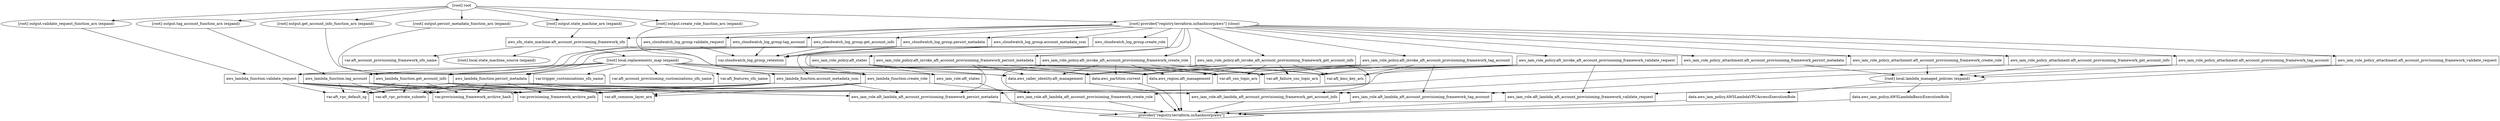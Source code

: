 digraph {
	compound = "true"
	newrank = "true"
	subgraph "root" {
		"[root] aws_cloudwatch_log_group.account_metadata_ssm (expand)" [label = "aws_cloudwatch_log_group.account_metadata_ssm", shape = "box"]
		"[root] aws_cloudwatch_log_group.create_role (expand)" [label = "aws_cloudwatch_log_group.create_role", shape = "box"]
		"[root] aws_cloudwatch_log_group.get_account_info (expand)" [label = "aws_cloudwatch_log_group.get_account_info", shape = "box"]
		"[root] aws_cloudwatch_log_group.persist_metadata (expand)" [label = "aws_cloudwatch_log_group.persist_metadata", shape = "box"]
		"[root] aws_cloudwatch_log_group.tag_account (expand)" [label = "aws_cloudwatch_log_group.tag_account", shape = "box"]
		"[root] aws_cloudwatch_log_group.validate_request (expand)" [label = "aws_cloudwatch_log_group.validate_request", shape = "box"]
		"[root] aws_iam_role.aft_lambda_aft_account_provisioning_framework_create_role (expand)" [label = "aws_iam_role.aft_lambda_aft_account_provisioning_framework_create_role", shape = "box"]
		"[root] aws_iam_role.aft_lambda_aft_account_provisioning_framework_get_account_info (expand)" [label = "aws_iam_role.aft_lambda_aft_account_provisioning_framework_get_account_info", shape = "box"]
		"[root] aws_iam_role.aft_lambda_aft_account_provisioning_framework_persist_metadata (expand)" [label = "aws_iam_role.aft_lambda_aft_account_provisioning_framework_persist_metadata", shape = "box"]
		"[root] aws_iam_role.aft_lambda_aft_account_provisioning_framework_tag_account (expand)" [label = "aws_iam_role.aft_lambda_aft_account_provisioning_framework_tag_account", shape = "box"]
		"[root] aws_iam_role.aft_lambda_aft_account_provisioning_framework_validate_request (expand)" [label = "aws_iam_role.aft_lambda_aft_account_provisioning_framework_validate_request", shape = "box"]
		"[root] aws_iam_role.aft_states (expand)" [label = "aws_iam_role.aft_states", shape = "box"]
		"[root] aws_iam_role_policy.aft_invoke_aft_account_provisioning_framework_create_role (expand)" [label = "aws_iam_role_policy.aft_invoke_aft_account_provisioning_framework_create_role", shape = "box"]
		"[root] aws_iam_role_policy.aft_invoke_aft_account_provisioning_framework_get_account_info (expand)" [label = "aws_iam_role_policy.aft_invoke_aft_account_provisioning_framework_get_account_info", shape = "box"]
		"[root] aws_iam_role_policy.aft_invoke_aft_account_provisioning_framework_persist_metadata (expand)" [label = "aws_iam_role_policy.aft_invoke_aft_account_provisioning_framework_persist_metadata", shape = "box"]
		"[root] aws_iam_role_policy.aft_invoke_aft_account_provisioning_framework_tag_account (expand)" [label = "aws_iam_role_policy.aft_invoke_aft_account_provisioning_framework_tag_account", shape = "box"]
		"[root] aws_iam_role_policy.aft_invoke_aft_account_provisioning_framework_validate_request (expand)" [label = "aws_iam_role_policy.aft_invoke_aft_account_provisioning_framework_validate_request", shape = "box"]
		"[root] aws_iam_role_policy.aft_states (expand)" [label = "aws_iam_role_policy.aft_states", shape = "box"]
		"[root] aws_iam_role_policy_attachment.aft_account_provisioning_framework_create_role (expand)" [label = "aws_iam_role_policy_attachment.aft_account_provisioning_framework_create_role", shape = "box"]
		"[root] aws_iam_role_policy_attachment.aft_account_provisioning_framework_get_account_info (expand)" [label = "aws_iam_role_policy_attachment.aft_account_provisioning_framework_get_account_info", shape = "box"]
		"[root] aws_iam_role_policy_attachment.aft_account_provisioning_framework_persist_metadata (expand)" [label = "aws_iam_role_policy_attachment.aft_account_provisioning_framework_persist_metadata", shape = "box"]
		"[root] aws_iam_role_policy_attachment.aft_account_provisioning_framework_tag_account (expand)" [label = "aws_iam_role_policy_attachment.aft_account_provisioning_framework_tag_account", shape = "box"]
		"[root] aws_iam_role_policy_attachment.aft_account_provisioning_framework_validate_request (expand)" [label = "aws_iam_role_policy_attachment.aft_account_provisioning_framework_validate_request", shape = "box"]
		"[root] aws_lambda_function.account_metadata_ssm (expand)" [label = "aws_lambda_function.account_metadata_ssm", shape = "box"]
		"[root] aws_lambda_function.create_role (expand)" [label = "aws_lambda_function.create_role", shape = "box"]
		"[root] aws_lambda_function.get_account_info (expand)" [label = "aws_lambda_function.get_account_info", shape = "box"]
		"[root] aws_lambda_function.persist_metadata (expand)" [label = "aws_lambda_function.persist_metadata", shape = "box"]
		"[root] aws_lambda_function.tag_account (expand)" [label = "aws_lambda_function.tag_account", shape = "box"]
		"[root] aws_lambda_function.validate_request (expand)" [label = "aws_lambda_function.validate_request", shape = "box"]
		"[root] aws_sfn_state_machine.aft_account_provisioning_framework_sfn (expand)" [label = "aws_sfn_state_machine.aft_account_provisioning_framework_sfn", shape = "box"]
		"[root] data.aws_caller_identity.aft_management (expand)" [label = "data.aws_caller_identity.aft_management", shape = "box"]
		"[root] data.aws_iam_policy.AWSLambdaBasicExecutionRole (expand)" [label = "data.aws_iam_policy.AWSLambdaBasicExecutionRole", shape = "box"]
		"[root] data.aws_iam_policy.AWSLambdaVPCAccessExecutionRole (expand)" [label = "data.aws_iam_policy.AWSLambdaVPCAccessExecutionRole", shape = "box"]
		"[root] data.aws_partition.current (expand)" [label = "data.aws_partition.current", shape = "box"]
		"[root] data.aws_region.aft_management (expand)" [label = "data.aws_region.aft_management", shape = "box"]
		"[root] provider[\"registry.terraform.io/hashicorp/aws\"]" [label = "provider[\"registry.terraform.io/hashicorp/aws\"]", shape = "diamond"]
		"[root] var.aft_account_provisioning_customizations_sfn_name" [label = "var.aft_account_provisioning_customizations_sfn_name", shape = "note"]
		"[root] var.aft_account_provisioning_framework_sfn_name" [label = "var.aft_account_provisioning_framework_sfn_name", shape = "note"]
		"[root] var.aft_common_layer_arn" [label = "var.aft_common_layer_arn", shape = "note"]
		"[root] var.aft_failure_sns_topic_arn" [label = "var.aft_failure_sns_topic_arn", shape = "note"]
		"[root] var.aft_features_sfn_name" [label = "var.aft_features_sfn_name", shape = "note"]
		"[root] var.aft_kms_key_arn" [label = "var.aft_kms_key_arn", shape = "note"]
		"[root] var.aft_sns_topic_arn" [label = "var.aft_sns_topic_arn", shape = "note"]
		"[root] var.aft_vpc_default_sg" [label = "var.aft_vpc_default_sg", shape = "note"]
		"[root] var.aft_vpc_private_subnets" [label = "var.aft_vpc_private_subnets", shape = "note"]
		"[root] var.cloudwatch_log_group_retention" [label = "var.cloudwatch_log_group_retention", shape = "note"]
		"[root] var.provisioning_framework_archive_hash" [label = "var.provisioning_framework_archive_hash", shape = "note"]
		"[root] var.provisioning_framework_archive_path" [label = "var.provisioning_framework_archive_path", shape = "note"]
		"[root] var.trigger_customizations_sfn_name" [label = "var.trigger_customizations_sfn_name", shape = "note"]
		"[root] aws_cloudwatch_log_group.account_metadata_ssm (expand)" -> "[root] aws_lambda_function.account_metadata_ssm (expand)"
		"[root] aws_cloudwatch_log_group.account_metadata_ssm (expand)" -> "[root] var.cloudwatch_log_group_retention"
		"[root] aws_cloudwatch_log_group.create_role (expand)" -> "[root] aws_lambda_function.create_role (expand)"
		"[root] aws_cloudwatch_log_group.create_role (expand)" -> "[root] var.cloudwatch_log_group_retention"
		"[root] aws_cloudwatch_log_group.get_account_info (expand)" -> "[root] aws_lambda_function.get_account_info (expand)"
		"[root] aws_cloudwatch_log_group.get_account_info (expand)" -> "[root] var.cloudwatch_log_group_retention"
		"[root] aws_cloudwatch_log_group.persist_metadata (expand)" -> "[root] aws_lambda_function.persist_metadata (expand)"
		"[root] aws_cloudwatch_log_group.persist_metadata (expand)" -> "[root] var.cloudwatch_log_group_retention"
		"[root] aws_cloudwatch_log_group.tag_account (expand)" -> "[root] aws_lambda_function.tag_account (expand)"
		"[root] aws_cloudwatch_log_group.tag_account (expand)" -> "[root] var.cloudwatch_log_group_retention"
		"[root] aws_cloudwatch_log_group.validate_request (expand)" -> "[root] aws_lambda_function.validate_request (expand)"
		"[root] aws_cloudwatch_log_group.validate_request (expand)" -> "[root] var.cloudwatch_log_group_retention"
		"[root] aws_iam_role.aft_lambda_aft_account_provisioning_framework_create_role (expand)" -> "[root] provider[\"registry.terraform.io/hashicorp/aws\"]"
		"[root] aws_iam_role.aft_lambda_aft_account_provisioning_framework_get_account_info (expand)" -> "[root] provider[\"registry.terraform.io/hashicorp/aws\"]"
		"[root] aws_iam_role.aft_lambda_aft_account_provisioning_framework_persist_metadata (expand)" -> "[root] provider[\"registry.terraform.io/hashicorp/aws\"]"
		"[root] aws_iam_role.aft_lambda_aft_account_provisioning_framework_tag_account (expand)" -> "[root] provider[\"registry.terraform.io/hashicorp/aws\"]"
		"[root] aws_iam_role.aft_lambda_aft_account_provisioning_framework_validate_request (expand)" -> "[root] provider[\"registry.terraform.io/hashicorp/aws\"]"
		"[root] aws_iam_role.aft_states (expand)" -> "[root] provider[\"registry.terraform.io/hashicorp/aws\"]"
		"[root] aws_iam_role_policy.aft_invoke_aft_account_provisioning_framework_create_role (expand)" -> "[root] aws_iam_role.aft_lambda_aft_account_provisioning_framework_create_role (expand)"
		"[root] aws_iam_role_policy.aft_invoke_aft_account_provisioning_framework_create_role (expand)" -> "[root] data.aws_caller_identity.aft_management (expand)"
		"[root] aws_iam_role_policy.aft_invoke_aft_account_provisioning_framework_create_role (expand)" -> "[root] data.aws_partition.current (expand)"
		"[root] aws_iam_role_policy.aft_invoke_aft_account_provisioning_framework_create_role (expand)" -> "[root] data.aws_region.aft_management (expand)"
		"[root] aws_iam_role_policy.aft_invoke_aft_account_provisioning_framework_create_role (expand)" -> "[root] var.aft_failure_sns_topic_arn"
		"[root] aws_iam_role_policy.aft_invoke_aft_account_provisioning_framework_create_role (expand)" -> "[root] var.aft_kms_key_arn"
		"[root] aws_iam_role_policy.aft_invoke_aft_account_provisioning_framework_create_role (expand)" -> "[root] var.aft_sns_topic_arn"
		"[root] aws_iam_role_policy.aft_invoke_aft_account_provisioning_framework_get_account_info (expand)" -> "[root] aws_iam_role.aft_lambda_aft_account_provisioning_framework_get_account_info (expand)"
		"[root] aws_iam_role_policy.aft_invoke_aft_account_provisioning_framework_get_account_info (expand)" -> "[root] data.aws_caller_identity.aft_management (expand)"
		"[root] aws_iam_role_policy.aft_invoke_aft_account_provisioning_framework_get_account_info (expand)" -> "[root] data.aws_partition.current (expand)"
		"[root] aws_iam_role_policy.aft_invoke_aft_account_provisioning_framework_get_account_info (expand)" -> "[root] data.aws_region.aft_management (expand)"
		"[root] aws_iam_role_policy.aft_invoke_aft_account_provisioning_framework_get_account_info (expand)" -> "[root] var.aft_failure_sns_topic_arn"
		"[root] aws_iam_role_policy.aft_invoke_aft_account_provisioning_framework_get_account_info (expand)" -> "[root] var.aft_kms_key_arn"
		"[root] aws_iam_role_policy.aft_invoke_aft_account_provisioning_framework_get_account_info (expand)" -> "[root] var.aft_sns_topic_arn"
		"[root] aws_iam_role_policy.aft_invoke_aft_account_provisioning_framework_persist_metadata (expand)" -> "[root] aws_iam_role.aft_lambda_aft_account_provisioning_framework_persist_metadata (expand)"
		"[root] aws_iam_role_policy.aft_invoke_aft_account_provisioning_framework_persist_metadata (expand)" -> "[root] data.aws_caller_identity.aft_management (expand)"
		"[root] aws_iam_role_policy.aft_invoke_aft_account_provisioning_framework_persist_metadata (expand)" -> "[root] data.aws_partition.current (expand)"
		"[root] aws_iam_role_policy.aft_invoke_aft_account_provisioning_framework_persist_metadata (expand)" -> "[root] data.aws_region.aft_management (expand)"
		"[root] aws_iam_role_policy.aft_invoke_aft_account_provisioning_framework_persist_metadata (expand)" -> "[root] var.aft_failure_sns_topic_arn"
		"[root] aws_iam_role_policy.aft_invoke_aft_account_provisioning_framework_persist_metadata (expand)" -> "[root] var.aft_kms_key_arn"
		"[root] aws_iam_role_policy.aft_invoke_aft_account_provisioning_framework_persist_metadata (expand)" -> "[root] var.aft_sns_topic_arn"
		"[root] aws_iam_role_policy.aft_invoke_aft_account_provisioning_framework_tag_account (expand)" -> "[root] aws_iam_role.aft_lambda_aft_account_provisioning_framework_tag_account (expand)"
		"[root] aws_iam_role_policy.aft_invoke_aft_account_provisioning_framework_tag_account (expand)" -> "[root] data.aws_caller_identity.aft_management (expand)"
		"[root] aws_iam_role_policy.aft_invoke_aft_account_provisioning_framework_tag_account (expand)" -> "[root] data.aws_partition.current (expand)"
		"[root] aws_iam_role_policy.aft_invoke_aft_account_provisioning_framework_tag_account (expand)" -> "[root] data.aws_region.aft_management (expand)"
		"[root] aws_iam_role_policy.aft_invoke_aft_account_provisioning_framework_tag_account (expand)" -> "[root] var.aft_failure_sns_topic_arn"
		"[root] aws_iam_role_policy.aft_invoke_aft_account_provisioning_framework_tag_account (expand)" -> "[root] var.aft_kms_key_arn"
		"[root] aws_iam_role_policy.aft_invoke_aft_account_provisioning_framework_tag_account (expand)" -> "[root] var.aft_sns_topic_arn"
		"[root] aws_iam_role_policy.aft_invoke_aft_account_provisioning_framework_validate_request (expand)" -> "[root] aws_iam_role.aft_lambda_aft_account_provisioning_framework_validate_request (expand)"
		"[root] aws_iam_role_policy.aft_invoke_aft_account_provisioning_framework_validate_request (expand)" -> "[root] data.aws_caller_identity.aft_management (expand)"
		"[root] aws_iam_role_policy.aft_invoke_aft_account_provisioning_framework_validate_request (expand)" -> "[root] data.aws_partition.current (expand)"
		"[root] aws_iam_role_policy.aft_invoke_aft_account_provisioning_framework_validate_request (expand)" -> "[root] data.aws_region.aft_management (expand)"
		"[root] aws_iam_role_policy.aft_invoke_aft_account_provisioning_framework_validate_request (expand)" -> "[root] var.aft_failure_sns_topic_arn"
		"[root] aws_iam_role_policy.aft_invoke_aft_account_provisioning_framework_validate_request (expand)" -> "[root] var.aft_kms_key_arn"
		"[root] aws_iam_role_policy.aft_invoke_aft_account_provisioning_framework_validate_request (expand)" -> "[root] var.aft_sns_topic_arn"
		"[root] aws_iam_role_policy.aft_states (expand)" -> "[root] aws_iam_role.aft_states (expand)"
		"[root] aws_iam_role_policy.aft_states (expand)" -> "[root] data.aws_caller_identity.aft_management (expand)"
		"[root] aws_iam_role_policy.aft_states (expand)" -> "[root] data.aws_partition.current (expand)"
		"[root] aws_iam_role_policy.aft_states (expand)" -> "[root] data.aws_region.aft_management (expand)"
		"[root] aws_iam_role_policy_attachment.aft_account_provisioning_framework_create_role (expand)" -> "[root] aws_iam_role.aft_lambda_aft_account_provisioning_framework_create_role (expand)"
		"[root] aws_iam_role_policy_attachment.aft_account_provisioning_framework_create_role (expand)" -> "[root] local.lambda_managed_policies (expand)"
		"[root] aws_iam_role_policy_attachment.aft_account_provisioning_framework_get_account_info (expand)" -> "[root] aws_iam_role.aft_lambda_aft_account_provisioning_framework_get_account_info (expand)"
		"[root] aws_iam_role_policy_attachment.aft_account_provisioning_framework_get_account_info (expand)" -> "[root] local.lambda_managed_policies (expand)"
		"[root] aws_iam_role_policy_attachment.aft_account_provisioning_framework_persist_metadata (expand)" -> "[root] aws_iam_role.aft_lambda_aft_account_provisioning_framework_persist_metadata (expand)"
		"[root] aws_iam_role_policy_attachment.aft_account_provisioning_framework_persist_metadata (expand)" -> "[root] local.lambda_managed_policies (expand)"
		"[root] aws_iam_role_policy_attachment.aft_account_provisioning_framework_tag_account (expand)" -> "[root] aws_iam_role.aft_lambda_aft_account_provisioning_framework_tag_account (expand)"
		"[root] aws_iam_role_policy_attachment.aft_account_provisioning_framework_tag_account (expand)" -> "[root] local.lambda_managed_policies (expand)"
		"[root] aws_iam_role_policy_attachment.aft_account_provisioning_framework_validate_request (expand)" -> "[root] aws_iam_role.aft_lambda_aft_account_provisioning_framework_validate_request (expand)"
		"[root] aws_iam_role_policy_attachment.aft_account_provisioning_framework_validate_request (expand)" -> "[root] local.lambda_managed_policies (expand)"
		"[root] aws_lambda_function.account_metadata_ssm (expand)" -> "[root] aws_iam_role.aft_lambda_aft_account_provisioning_framework_persist_metadata (expand)"
		"[root] aws_lambda_function.account_metadata_ssm (expand)" -> "[root] var.aft_common_layer_arn"
		"[root] aws_lambda_function.account_metadata_ssm (expand)" -> "[root] var.aft_vpc_default_sg"
		"[root] aws_lambda_function.account_metadata_ssm (expand)" -> "[root] var.aft_vpc_private_subnets"
		"[root] aws_lambda_function.account_metadata_ssm (expand)" -> "[root] var.provisioning_framework_archive_hash"
		"[root] aws_lambda_function.account_metadata_ssm (expand)" -> "[root] var.provisioning_framework_archive_path"
		"[root] aws_lambda_function.create_role (expand)" -> "[root] aws_iam_role.aft_lambda_aft_account_provisioning_framework_create_role (expand)"
		"[root] aws_lambda_function.create_role (expand)" -> "[root] var.aft_common_layer_arn"
		"[root] aws_lambda_function.create_role (expand)" -> "[root] var.aft_vpc_default_sg"
		"[root] aws_lambda_function.create_role (expand)" -> "[root] var.aft_vpc_private_subnets"
		"[root] aws_lambda_function.create_role (expand)" -> "[root] var.provisioning_framework_archive_hash"
		"[root] aws_lambda_function.create_role (expand)" -> "[root] var.provisioning_framework_archive_path"
		"[root] aws_lambda_function.get_account_info (expand)" -> "[root] aws_iam_role.aft_lambda_aft_account_provisioning_framework_get_account_info (expand)"
		"[root] aws_lambda_function.get_account_info (expand)" -> "[root] var.aft_common_layer_arn"
		"[root] aws_lambda_function.get_account_info (expand)" -> "[root] var.aft_vpc_default_sg"
		"[root] aws_lambda_function.get_account_info (expand)" -> "[root] var.aft_vpc_private_subnets"
		"[root] aws_lambda_function.get_account_info (expand)" -> "[root] var.provisioning_framework_archive_hash"
		"[root] aws_lambda_function.get_account_info (expand)" -> "[root] var.provisioning_framework_archive_path"
		"[root] aws_lambda_function.persist_metadata (expand)" -> "[root] aws_iam_role.aft_lambda_aft_account_provisioning_framework_persist_metadata (expand)"
		"[root] aws_lambda_function.persist_metadata (expand)" -> "[root] var.aft_common_layer_arn"
		"[root] aws_lambda_function.persist_metadata (expand)" -> "[root] var.aft_vpc_default_sg"
		"[root] aws_lambda_function.persist_metadata (expand)" -> "[root] var.aft_vpc_private_subnets"
		"[root] aws_lambda_function.persist_metadata (expand)" -> "[root] var.provisioning_framework_archive_hash"
		"[root] aws_lambda_function.persist_metadata (expand)" -> "[root] var.provisioning_framework_archive_path"
		"[root] aws_lambda_function.tag_account (expand)" -> "[root] aws_iam_role.aft_lambda_aft_account_provisioning_framework_tag_account (expand)"
		"[root] aws_lambda_function.tag_account (expand)" -> "[root] var.aft_common_layer_arn"
		"[root] aws_lambda_function.tag_account (expand)" -> "[root] var.aft_vpc_default_sg"
		"[root] aws_lambda_function.tag_account (expand)" -> "[root] var.aft_vpc_private_subnets"
		"[root] aws_lambda_function.tag_account (expand)" -> "[root] var.provisioning_framework_archive_hash"
		"[root] aws_lambda_function.tag_account (expand)" -> "[root] var.provisioning_framework_archive_path"
		"[root] aws_lambda_function.validate_request (expand)" -> "[root] aws_iam_role.aft_lambda_aft_account_provisioning_framework_validate_request (expand)"
		"[root] aws_lambda_function.validate_request (expand)" -> "[root] var.aft_common_layer_arn"
		"[root] aws_lambda_function.validate_request (expand)" -> "[root] var.aft_vpc_default_sg"
		"[root] aws_lambda_function.validate_request (expand)" -> "[root] var.aft_vpc_private_subnets"
		"[root] aws_lambda_function.validate_request (expand)" -> "[root] var.provisioning_framework_archive_hash"
		"[root] aws_lambda_function.validate_request (expand)" -> "[root] var.provisioning_framework_archive_path"
		"[root] aws_sfn_state_machine.aft_account_provisioning_framework_sfn (expand)" -> "[root] aws_iam_role.aft_states (expand)"
		"[root] aws_sfn_state_machine.aft_account_provisioning_framework_sfn (expand)" -> "[root] local.replacements_map (expand)"
		"[root] aws_sfn_state_machine.aft_account_provisioning_framework_sfn (expand)" -> "[root] local.state_machine_source (expand)"
		"[root] aws_sfn_state_machine.aft_account_provisioning_framework_sfn (expand)" -> "[root] var.aft_account_provisioning_framework_sfn_name"
		"[root] data.aws_caller_identity.aft_management (expand)" -> "[root] provider[\"registry.terraform.io/hashicorp/aws\"]"
		"[root] data.aws_iam_policy.AWSLambdaBasicExecutionRole (expand)" -> "[root] provider[\"registry.terraform.io/hashicorp/aws\"]"
		"[root] data.aws_iam_policy.AWSLambdaVPCAccessExecutionRole (expand)" -> "[root] provider[\"registry.terraform.io/hashicorp/aws\"]"
		"[root] data.aws_partition.current (expand)" -> "[root] provider[\"registry.terraform.io/hashicorp/aws\"]"
		"[root] data.aws_region.aft_management (expand)" -> "[root] provider[\"registry.terraform.io/hashicorp/aws\"]"
		"[root] local.lambda_managed_policies (expand)" -> "[root] data.aws_iam_policy.AWSLambdaBasicExecutionRole (expand)"
		"[root] local.lambda_managed_policies (expand)" -> "[root] data.aws_iam_policy.AWSLambdaVPCAccessExecutionRole (expand)"
		"[root] local.replacements_map (expand)" -> "[root] aws_lambda_function.account_metadata_ssm (expand)"
		"[root] local.replacements_map (expand)" -> "[root] aws_lambda_function.create_role (expand)"
		"[root] local.replacements_map (expand)" -> "[root] aws_lambda_function.get_account_info (expand)"
		"[root] local.replacements_map (expand)" -> "[root] aws_lambda_function.persist_metadata (expand)"
		"[root] local.replacements_map (expand)" -> "[root] aws_lambda_function.tag_account (expand)"
		"[root] local.replacements_map (expand)" -> "[root] aws_lambda_function.validate_request (expand)"
		"[root] local.replacements_map (expand)" -> "[root] data.aws_caller_identity.aft_management (expand)"
		"[root] local.replacements_map (expand)" -> "[root] data.aws_partition.current (expand)"
		"[root] local.replacements_map (expand)" -> "[root] data.aws_region.aft_management (expand)"
		"[root] local.replacements_map (expand)" -> "[root] var.aft_account_provisioning_customizations_sfn_name"
		"[root] local.replacements_map (expand)" -> "[root] var.aft_failure_sns_topic_arn"
		"[root] local.replacements_map (expand)" -> "[root] var.aft_features_sfn_name"
		"[root] local.replacements_map (expand)" -> "[root] var.aft_sns_topic_arn"
		"[root] local.replacements_map (expand)" -> "[root] var.trigger_customizations_sfn_name"
		"[root] output.create_role_function_arn (expand)" -> "[root] aws_lambda_function.create_role (expand)"
		"[root] output.get_account_info_function_arn (expand)" -> "[root] aws_lambda_function.get_account_info (expand)"
		"[root] output.persist_metadata_function_arn (expand)" -> "[root] aws_lambda_function.persist_metadata (expand)"
		"[root] output.state_machine_arn (expand)" -> "[root] aws_sfn_state_machine.aft_account_provisioning_framework_sfn (expand)"
		"[root] output.tag_account_function_arn (expand)" -> "[root] aws_lambda_function.tag_account (expand)"
		"[root] output.validate_request_function_arn (expand)" -> "[root] aws_lambda_function.validate_request (expand)"
		"[root] provider[\"registry.terraform.io/hashicorp/aws\"] (close)" -> "[root] aws_cloudwatch_log_group.account_metadata_ssm (expand)"
		"[root] provider[\"registry.terraform.io/hashicorp/aws\"] (close)" -> "[root] aws_cloudwatch_log_group.create_role (expand)"
		"[root] provider[\"registry.terraform.io/hashicorp/aws\"] (close)" -> "[root] aws_cloudwatch_log_group.get_account_info (expand)"
		"[root] provider[\"registry.terraform.io/hashicorp/aws\"] (close)" -> "[root] aws_cloudwatch_log_group.persist_metadata (expand)"
		"[root] provider[\"registry.terraform.io/hashicorp/aws\"] (close)" -> "[root] aws_cloudwatch_log_group.tag_account (expand)"
		"[root] provider[\"registry.terraform.io/hashicorp/aws\"] (close)" -> "[root] aws_cloudwatch_log_group.validate_request (expand)"
		"[root] provider[\"registry.terraform.io/hashicorp/aws\"] (close)" -> "[root] aws_iam_role_policy.aft_invoke_aft_account_provisioning_framework_create_role (expand)"
		"[root] provider[\"registry.terraform.io/hashicorp/aws\"] (close)" -> "[root] aws_iam_role_policy.aft_invoke_aft_account_provisioning_framework_get_account_info (expand)"
		"[root] provider[\"registry.terraform.io/hashicorp/aws\"] (close)" -> "[root] aws_iam_role_policy.aft_invoke_aft_account_provisioning_framework_persist_metadata (expand)"
		"[root] provider[\"registry.terraform.io/hashicorp/aws\"] (close)" -> "[root] aws_iam_role_policy.aft_invoke_aft_account_provisioning_framework_tag_account (expand)"
		"[root] provider[\"registry.terraform.io/hashicorp/aws\"] (close)" -> "[root] aws_iam_role_policy.aft_invoke_aft_account_provisioning_framework_validate_request (expand)"
		"[root] provider[\"registry.terraform.io/hashicorp/aws\"] (close)" -> "[root] aws_iam_role_policy.aft_states (expand)"
		"[root] provider[\"registry.terraform.io/hashicorp/aws\"] (close)" -> "[root] aws_iam_role_policy_attachment.aft_account_provisioning_framework_create_role (expand)"
		"[root] provider[\"registry.terraform.io/hashicorp/aws\"] (close)" -> "[root] aws_iam_role_policy_attachment.aft_account_provisioning_framework_get_account_info (expand)"
		"[root] provider[\"registry.terraform.io/hashicorp/aws\"] (close)" -> "[root] aws_iam_role_policy_attachment.aft_account_provisioning_framework_persist_metadata (expand)"
		"[root] provider[\"registry.terraform.io/hashicorp/aws\"] (close)" -> "[root] aws_iam_role_policy_attachment.aft_account_provisioning_framework_tag_account (expand)"
		"[root] provider[\"registry.terraform.io/hashicorp/aws\"] (close)" -> "[root] aws_iam_role_policy_attachment.aft_account_provisioning_framework_validate_request (expand)"
		"[root] provider[\"registry.terraform.io/hashicorp/aws\"] (close)" -> "[root] aws_sfn_state_machine.aft_account_provisioning_framework_sfn (expand)"
		"[root] root" -> "[root] output.create_role_function_arn (expand)"
		"[root] root" -> "[root] output.get_account_info_function_arn (expand)"
		"[root] root" -> "[root] output.persist_metadata_function_arn (expand)"
		"[root] root" -> "[root] output.state_machine_arn (expand)"
		"[root] root" -> "[root] output.tag_account_function_arn (expand)"
		"[root] root" -> "[root] output.validate_request_function_arn (expand)"
		"[root] root" -> "[root] provider[\"registry.terraform.io/hashicorp/aws\"] (close)"
	}
}

